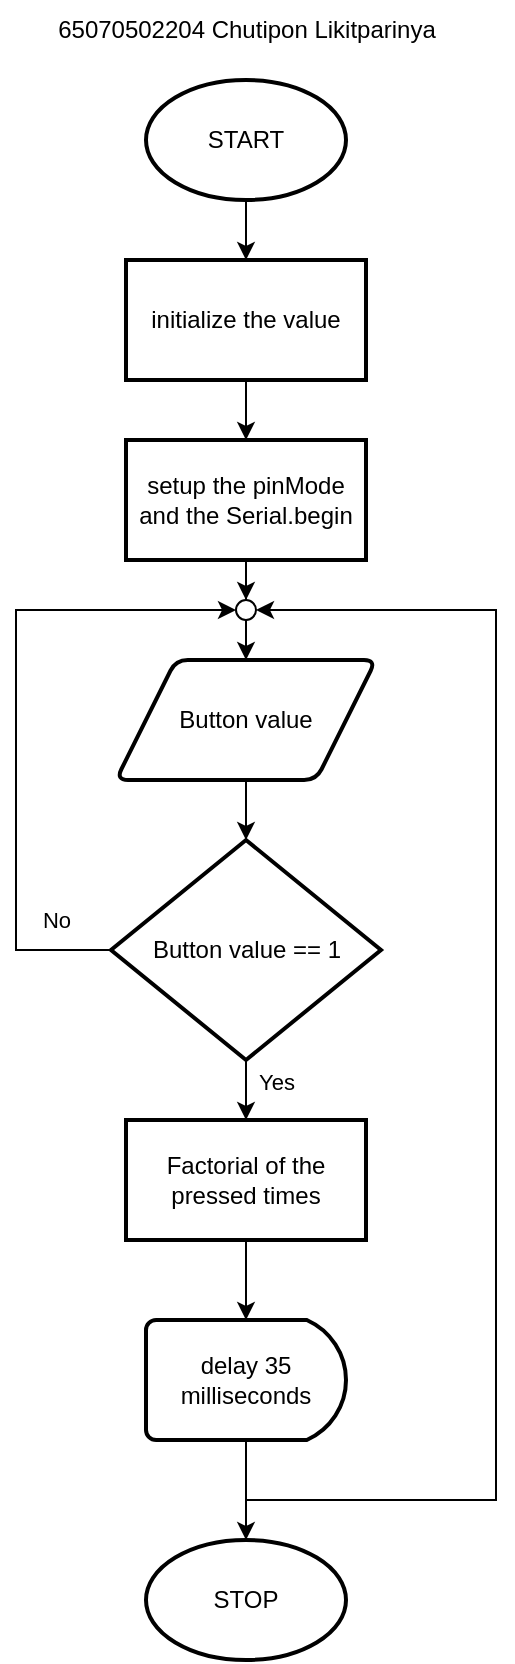 <mxfile version="24.2.0" type="github">
  <diagram id="C5RBs43oDa-KdzZeNtuy" name="Page-1">
    <mxGraphModel dx="1235" dy="655" grid="1" gridSize="10" guides="1" tooltips="1" connect="1" arrows="1" fold="1" page="1" pageScale="1" pageWidth="827" pageHeight="1169" math="0" shadow="0">
      <root>
        <mxCell id="WIyWlLk6GJQsqaUBKTNV-0" />
        <mxCell id="WIyWlLk6GJQsqaUBKTNV-1" parent="WIyWlLk6GJQsqaUBKTNV-0" />
        <mxCell id="55BJasFtDEPykcvWfGNE-2" value="" style="edgeStyle=orthogonalEdgeStyle;rounded=0;orthogonalLoop=1;jettySize=auto;html=1;" edge="1" parent="WIyWlLk6GJQsqaUBKTNV-1" source="55BJasFtDEPykcvWfGNE-0" target="55BJasFtDEPykcvWfGNE-1">
          <mxGeometry relative="1" as="geometry" />
        </mxCell>
        <mxCell id="55BJasFtDEPykcvWfGNE-0" value="START" style="strokeWidth=2;html=1;shape=mxgraph.flowchart.start_1;whiteSpace=wrap;" vertex="1" parent="WIyWlLk6GJQsqaUBKTNV-1">
          <mxGeometry x="375" y="90" width="100" height="60" as="geometry" />
        </mxCell>
        <mxCell id="55BJasFtDEPykcvWfGNE-4" value="" style="edgeStyle=orthogonalEdgeStyle;rounded=0;orthogonalLoop=1;jettySize=auto;html=1;" edge="1" parent="WIyWlLk6GJQsqaUBKTNV-1" source="55BJasFtDEPykcvWfGNE-1" target="55BJasFtDEPykcvWfGNE-3">
          <mxGeometry relative="1" as="geometry" />
        </mxCell>
        <mxCell id="55BJasFtDEPykcvWfGNE-1" value="initialize the value" style="whiteSpace=wrap;html=1;strokeWidth=2;" vertex="1" parent="WIyWlLk6GJQsqaUBKTNV-1">
          <mxGeometry x="365" y="180" width="120" height="60" as="geometry" />
        </mxCell>
        <mxCell id="55BJasFtDEPykcvWfGNE-6" value="" style="edgeStyle=orthogonalEdgeStyle;rounded=0;orthogonalLoop=1;jettySize=auto;html=1;entryX=0.5;entryY=0;entryDx=0;entryDy=0;entryPerimeter=0;" edge="1" parent="WIyWlLk6GJQsqaUBKTNV-1" source="55BJasFtDEPykcvWfGNE-3" target="55BJasFtDEPykcvWfGNE-12">
          <mxGeometry relative="1" as="geometry" />
        </mxCell>
        <mxCell id="55BJasFtDEPykcvWfGNE-3" value="setup the pinMode and the Serial.begin" style="whiteSpace=wrap;html=1;strokeWidth=2;" vertex="1" parent="WIyWlLk6GJQsqaUBKTNV-1">
          <mxGeometry x="365" y="270" width="120" height="60" as="geometry" />
        </mxCell>
        <mxCell id="55BJasFtDEPykcvWfGNE-7" style="edgeStyle=orthogonalEdgeStyle;rounded=0;orthogonalLoop=1;jettySize=auto;html=1;entryX=0;entryY=0.5;entryDx=0;entryDy=0;entryPerimeter=0;exitX=0;exitY=0.5;exitDx=0;exitDy=0;" edge="1" parent="WIyWlLk6GJQsqaUBKTNV-1" source="55BJasFtDEPykcvWfGNE-5" target="55BJasFtDEPykcvWfGNE-12">
          <mxGeometry relative="1" as="geometry">
            <mxPoint x="425" y="340" as="targetPoint" />
            <Array as="points">
              <mxPoint x="310" y="525" />
              <mxPoint x="310" y="355" />
            </Array>
          </mxGeometry>
        </mxCell>
        <mxCell id="55BJasFtDEPykcvWfGNE-8" value="No" style="edgeLabel;html=1;align=center;verticalAlign=middle;resizable=0;points=[];" vertex="1" connectable="0" parent="55BJasFtDEPykcvWfGNE-7">
          <mxGeometry x="-0.738" y="-1" relative="1" as="geometry">
            <mxPoint x="15" y="-14" as="offset" />
          </mxGeometry>
        </mxCell>
        <mxCell id="55BJasFtDEPykcvWfGNE-10" value="" style="edgeStyle=orthogonalEdgeStyle;rounded=0;orthogonalLoop=1;jettySize=auto;html=1;" edge="1" parent="WIyWlLk6GJQsqaUBKTNV-1" source="55BJasFtDEPykcvWfGNE-5" target="55BJasFtDEPykcvWfGNE-9">
          <mxGeometry relative="1" as="geometry" />
        </mxCell>
        <mxCell id="55BJasFtDEPykcvWfGNE-11" value="Yes" style="edgeLabel;html=1;align=center;verticalAlign=middle;resizable=0;points=[];" vertex="1" connectable="0" parent="55BJasFtDEPykcvWfGNE-10">
          <mxGeometry x="-0.581" y="1" relative="1" as="geometry">
            <mxPoint x="14" as="offset" />
          </mxGeometry>
        </mxCell>
        <mxCell id="55BJasFtDEPykcvWfGNE-5" value="Button value == 1" style="rhombus;whiteSpace=wrap;html=1;strokeWidth=2;" vertex="1" parent="WIyWlLk6GJQsqaUBKTNV-1">
          <mxGeometry x="357.5" y="470" width="135" height="110" as="geometry" />
        </mxCell>
        <mxCell id="55BJasFtDEPykcvWfGNE-22" value="" style="edgeStyle=orthogonalEdgeStyle;rounded=0;orthogonalLoop=1;jettySize=auto;html=1;entryX=0.5;entryY=0;entryDx=0;entryDy=0;entryPerimeter=0;" edge="1" parent="WIyWlLk6GJQsqaUBKTNV-1" source="55BJasFtDEPykcvWfGNE-9" target="55BJasFtDEPykcvWfGNE-23">
          <mxGeometry relative="1" as="geometry">
            <mxPoint x="425" y="700" as="targetPoint" />
          </mxGeometry>
        </mxCell>
        <mxCell id="55BJasFtDEPykcvWfGNE-9" value="Factorial of the pressed times" style="whiteSpace=wrap;html=1;strokeWidth=2;" vertex="1" parent="WIyWlLk6GJQsqaUBKTNV-1">
          <mxGeometry x="365" y="610" width="120" height="60" as="geometry" />
        </mxCell>
        <mxCell id="55BJasFtDEPykcvWfGNE-15" value="" style="edgeStyle=orthogonalEdgeStyle;rounded=0;orthogonalLoop=1;jettySize=auto;html=1;" edge="1" parent="WIyWlLk6GJQsqaUBKTNV-1" source="55BJasFtDEPykcvWfGNE-17" target="55BJasFtDEPykcvWfGNE-5">
          <mxGeometry relative="1" as="geometry" />
        </mxCell>
        <mxCell id="55BJasFtDEPykcvWfGNE-12" value="" style="verticalLabelPosition=bottom;verticalAlign=top;html=1;shape=mxgraph.flowchart.on-page_reference;" vertex="1" parent="WIyWlLk6GJQsqaUBKTNV-1">
          <mxGeometry x="420" y="350" width="10" height="10" as="geometry" />
        </mxCell>
        <mxCell id="55BJasFtDEPykcvWfGNE-18" value="" style="edgeStyle=orthogonalEdgeStyle;rounded=0;orthogonalLoop=1;jettySize=auto;html=1;" edge="1" parent="WIyWlLk6GJQsqaUBKTNV-1" source="55BJasFtDEPykcvWfGNE-12" target="55BJasFtDEPykcvWfGNE-17">
          <mxGeometry relative="1" as="geometry">
            <mxPoint x="425" y="360" as="sourcePoint" />
            <mxPoint x="425" y="470" as="targetPoint" />
          </mxGeometry>
        </mxCell>
        <mxCell id="55BJasFtDEPykcvWfGNE-17" value="Button value" style="shape=parallelogram;html=1;strokeWidth=2;perimeter=parallelogramPerimeter;whiteSpace=wrap;rounded=1;arcSize=12;size=0.23;" vertex="1" parent="WIyWlLk6GJQsqaUBKTNV-1">
          <mxGeometry x="360" y="380" width="130" height="60" as="geometry" />
        </mxCell>
        <mxCell id="55BJasFtDEPykcvWfGNE-20" style="edgeStyle=orthogonalEdgeStyle;rounded=0;orthogonalLoop=1;jettySize=auto;html=1;entryX=1;entryY=0.5;entryDx=0;entryDy=0;entryPerimeter=0;" edge="1" parent="WIyWlLk6GJQsqaUBKTNV-1" target="55BJasFtDEPykcvWfGNE-12">
          <mxGeometry relative="1" as="geometry">
            <mxPoint x="425" y="800" as="sourcePoint" />
            <Array as="points">
              <mxPoint x="550" y="355" />
            </Array>
          </mxGeometry>
        </mxCell>
        <mxCell id="55BJasFtDEPykcvWfGNE-25" value="" style="edgeStyle=orthogonalEdgeStyle;rounded=0;orthogonalLoop=1;jettySize=auto;html=1;" edge="1" parent="WIyWlLk6GJQsqaUBKTNV-1" source="55BJasFtDEPykcvWfGNE-23" target="55BJasFtDEPykcvWfGNE-24">
          <mxGeometry relative="1" as="geometry" />
        </mxCell>
        <mxCell id="55BJasFtDEPykcvWfGNE-23" value="delay 35 milliseconds" style="strokeWidth=2;html=1;shape=mxgraph.flowchart.delay;whiteSpace=wrap;" vertex="1" parent="WIyWlLk6GJQsqaUBKTNV-1">
          <mxGeometry x="375" y="710" width="100" height="60" as="geometry" />
        </mxCell>
        <mxCell id="55BJasFtDEPykcvWfGNE-24" value="STOP" style="strokeWidth=2;html=1;shape=mxgraph.flowchart.start_1;whiteSpace=wrap;" vertex="1" parent="WIyWlLk6GJQsqaUBKTNV-1">
          <mxGeometry x="375" y="820" width="100" height="60" as="geometry" />
        </mxCell>
        <mxCell id="55BJasFtDEPykcvWfGNE-26" value="65070502204 Chutipon Likitparinya" style="text;html=1;align=center;verticalAlign=middle;resizable=0;points=[];autosize=1;strokeColor=none;fillColor=none;" vertex="1" parent="WIyWlLk6GJQsqaUBKTNV-1">
          <mxGeometry x="320" y="50" width="210" height="30" as="geometry" />
        </mxCell>
      </root>
    </mxGraphModel>
  </diagram>
</mxfile>
